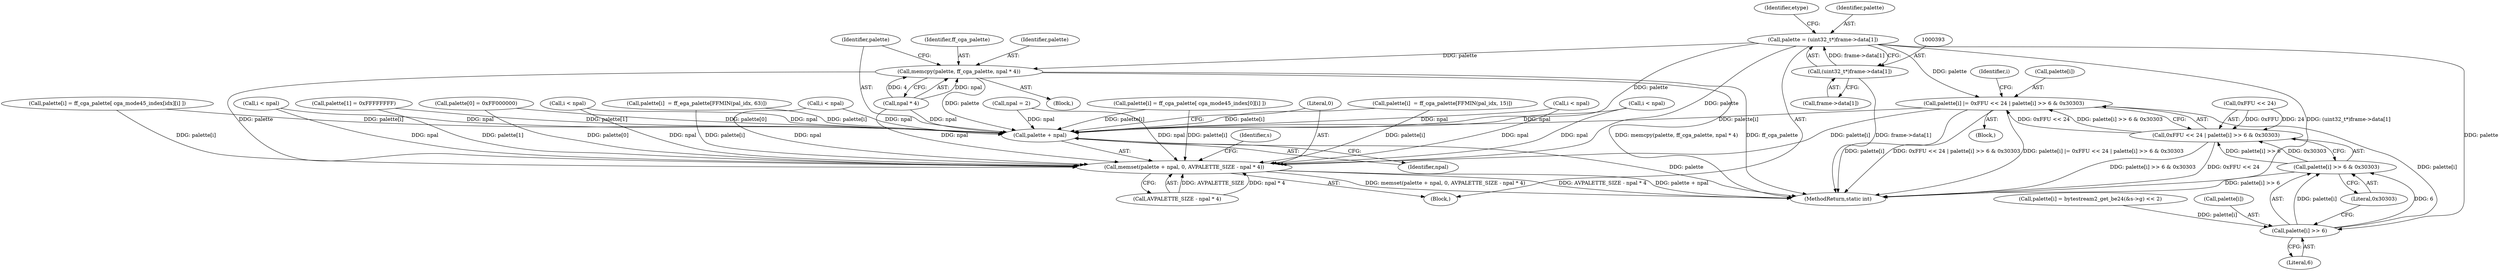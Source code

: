 digraph "0_FFmpeg_8c2ea3030af7b40a3c4275696fb5c76cdb80950a@pointer" {
"1000390" [label="(Call,palette = (uint32_t*)frame->data[1])"];
"1000392" [label="(Call,(uint32_t*)frame->data[1])"];
"1000561" [label="(Call,palette[i] |= 0xFFU << 24 | palette[i] >> 6 & 0x30303)"];
"1000636" [label="(Call,memset(palette + npal, 0, AVPALETTE_SIZE - npal * 4))"];
"1000637" [label="(Call,palette + npal)"];
"1000570" [label="(Call,palette[i] >> 6)"];
"1000569" [label="(Call,palette[i] >> 6 & 0x30303)"];
"1000565" [label="(Call,0xFFU << 24 | palette[i] >> 6 & 0x30303)"];
"1000630" [label="(Call,memcpy(palette, ff_cga_palette, npal * 4))"];
"1000633" [label="(Call,npal * 4)"];
"1000500" [label="(Call,i < npal)"];
"1000586" [label="(Call,palette[0] = 0xFF000000)"];
"1000562" [label="(Call,palette[i])"];
"1000631" [label="(Identifier,palette)"];
"1000436" [label="(Call,palette[i] = ff_cga_palette[ cga_mode45_index[idx][i] ])"];
"1000636" [label="(Call,memset(palette + npal, 0, AVPALETTE_SIZE - npal * 4))"];
"1000609" [label="(Call,i < npal)"];
"1000591" [label="(Call,palette[1] = 0xFFFFFFFF)"];
"1000462" [label="(Call,i < npal)"];
"1000105" [label="(Block,)"];
"1000392" [label="(Call,(uint32_t*)frame->data[1])"];
"1000630" [label="(Call,memcpy(palette, ff_cga_palette, npal * 4))"];
"1000402" [label="(Identifier,etype)"];
"1000639" [label="(Identifier,npal)"];
"1000544" [label="(Call,i < npal)"];
"1000394" [label="(Call,frame->data[1])"];
"1000431" [label="(Call,i < npal)"];
"1000550" [label="(Call,palette[i] = bytestream2_get_be24(&s->g) << 2)"];
"1000637" [label="(Call,palette + npal)"];
"1000514" [label="(Call,palette[i]  = ff_ega_palette[FFMIN(pal_idx, 63)])"];
"1000548" [label="(Identifier,i)"];
"1000566" [label="(Call,0xFFU << 24)"];
"1000583" [label="(Call,npal = 2)"];
"1000565" [label="(Call,0xFFU << 24 | palette[i] >> 6 & 0x30303)"];
"1000390" [label="(Call,palette = (uint32_t*)frame->data[1])"];
"1000574" [label="(Literal,6)"];
"1000641" [label="(Call,AVPALETTE_SIZE - npal * 4)"];
"1000638" [label="(Identifier,palette)"];
"1000569" [label="(Call,palette[i] >> 6 & 0x30303)"];
"1000570" [label="(Call,palette[i] >> 6)"];
"1000571" [label="(Call,palette[i])"];
"1000575" [label="(Literal,0x30303)"];
"1000632" [label="(Identifier,ff_cga_palette)"];
"1000391" [label="(Identifier,palette)"];
"1000931" [label="(MethodReturn,static int)"];
"1000549" [label="(Block,)"];
"1000626" [label="(Block,)"];
"1000614" [label="(Call,palette[i] = ff_cga_palette[ cga_mode45_index[0][i] ])"];
"1000640" [label="(Literal,0)"];
"1000561" [label="(Call,palette[i] |= 0xFFU << 24 | palette[i] >> 6 & 0x30303)"];
"1000476" [label="(Call,palette[i]  = ff_cga_palette[FFMIN(pal_idx, 15)])"];
"1000649" [label="(Identifier,s)"];
"1000390" -> "1000105"  [label="AST: "];
"1000390" -> "1000392"  [label="CFG: "];
"1000391" -> "1000390"  [label="AST: "];
"1000392" -> "1000390"  [label="AST: "];
"1000402" -> "1000390"  [label="CFG: "];
"1000390" -> "1000931"  [label="DDG: (uint32_t*)frame->data[1]"];
"1000392" -> "1000390"  [label="DDG: frame->data[1]"];
"1000390" -> "1000561"  [label="DDG: palette"];
"1000390" -> "1000570"  [label="DDG: palette"];
"1000390" -> "1000630"  [label="DDG: palette"];
"1000390" -> "1000636"  [label="DDG: palette"];
"1000390" -> "1000637"  [label="DDG: palette"];
"1000392" -> "1000394"  [label="CFG: "];
"1000393" -> "1000392"  [label="AST: "];
"1000394" -> "1000392"  [label="AST: "];
"1000392" -> "1000931"  [label="DDG: frame->data[1]"];
"1000561" -> "1000549"  [label="AST: "];
"1000561" -> "1000565"  [label="CFG: "];
"1000562" -> "1000561"  [label="AST: "];
"1000565" -> "1000561"  [label="AST: "];
"1000548" -> "1000561"  [label="CFG: "];
"1000561" -> "1000931"  [label="DDG: palette[i]"];
"1000561" -> "1000931"  [label="DDG: 0xFFU << 24 | palette[i] >> 6 & 0x30303"];
"1000561" -> "1000931"  [label="DDG: palette[i] |= 0xFFU << 24 | palette[i] >> 6 & 0x30303"];
"1000570" -> "1000561"  [label="DDG: palette[i]"];
"1000565" -> "1000561"  [label="DDG: 0xFFU << 24"];
"1000565" -> "1000561"  [label="DDG: palette[i] >> 6 & 0x30303"];
"1000561" -> "1000636"  [label="DDG: palette[i]"];
"1000561" -> "1000637"  [label="DDG: palette[i]"];
"1000636" -> "1000105"  [label="AST: "];
"1000636" -> "1000641"  [label="CFG: "];
"1000637" -> "1000636"  [label="AST: "];
"1000640" -> "1000636"  [label="AST: "];
"1000641" -> "1000636"  [label="AST: "];
"1000649" -> "1000636"  [label="CFG: "];
"1000636" -> "1000931"  [label="DDG: AVPALETTE_SIZE - npal * 4"];
"1000636" -> "1000931"  [label="DDG: palette + npal"];
"1000636" -> "1000931"  [label="DDG: memset(palette + npal, 0, AVPALETTE_SIZE - npal * 4)"];
"1000436" -> "1000636"  [label="DDG: palette[i]"];
"1000630" -> "1000636"  [label="DDG: palette"];
"1000591" -> "1000636"  [label="DDG: palette[1]"];
"1000514" -> "1000636"  [label="DDG: palette[i]"];
"1000586" -> "1000636"  [label="DDG: palette[0]"];
"1000614" -> "1000636"  [label="DDG: palette[i]"];
"1000476" -> "1000636"  [label="DDG: palette[i]"];
"1000544" -> "1000636"  [label="DDG: npal"];
"1000583" -> "1000636"  [label="DDG: npal"];
"1000609" -> "1000636"  [label="DDG: npal"];
"1000500" -> "1000636"  [label="DDG: npal"];
"1000633" -> "1000636"  [label="DDG: npal"];
"1000431" -> "1000636"  [label="DDG: npal"];
"1000462" -> "1000636"  [label="DDG: npal"];
"1000641" -> "1000636"  [label="DDG: AVPALETTE_SIZE"];
"1000641" -> "1000636"  [label="DDG: npal * 4"];
"1000637" -> "1000639"  [label="CFG: "];
"1000638" -> "1000637"  [label="AST: "];
"1000639" -> "1000637"  [label="AST: "];
"1000640" -> "1000637"  [label="CFG: "];
"1000637" -> "1000931"  [label="DDG: palette"];
"1000436" -> "1000637"  [label="DDG: palette[i]"];
"1000630" -> "1000637"  [label="DDG: palette"];
"1000591" -> "1000637"  [label="DDG: palette[1]"];
"1000514" -> "1000637"  [label="DDG: palette[i]"];
"1000586" -> "1000637"  [label="DDG: palette[0]"];
"1000614" -> "1000637"  [label="DDG: palette[i]"];
"1000476" -> "1000637"  [label="DDG: palette[i]"];
"1000544" -> "1000637"  [label="DDG: npal"];
"1000583" -> "1000637"  [label="DDG: npal"];
"1000609" -> "1000637"  [label="DDG: npal"];
"1000500" -> "1000637"  [label="DDG: npal"];
"1000633" -> "1000637"  [label="DDG: npal"];
"1000431" -> "1000637"  [label="DDG: npal"];
"1000462" -> "1000637"  [label="DDG: npal"];
"1000570" -> "1000569"  [label="AST: "];
"1000570" -> "1000574"  [label="CFG: "];
"1000571" -> "1000570"  [label="AST: "];
"1000574" -> "1000570"  [label="AST: "];
"1000575" -> "1000570"  [label="CFG: "];
"1000570" -> "1000569"  [label="DDG: palette[i]"];
"1000570" -> "1000569"  [label="DDG: 6"];
"1000550" -> "1000570"  [label="DDG: palette[i]"];
"1000569" -> "1000565"  [label="AST: "];
"1000569" -> "1000575"  [label="CFG: "];
"1000575" -> "1000569"  [label="AST: "];
"1000565" -> "1000569"  [label="CFG: "];
"1000569" -> "1000931"  [label="DDG: palette[i] >> 6"];
"1000569" -> "1000565"  [label="DDG: palette[i] >> 6"];
"1000569" -> "1000565"  [label="DDG: 0x30303"];
"1000566" -> "1000565"  [label="AST: "];
"1000565" -> "1000931"  [label="DDG: palette[i] >> 6 & 0x30303"];
"1000565" -> "1000931"  [label="DDG: 0xFFU << 24"];
"1000566" -> "1000565"  [label="DDG: 0xFFU"];
"1000566" -> "1000565"  [label="DDG: 24"];
"1000630" -> "1000626"  [label="AST: "];
"1000630" -> "1000633"  [label="CFG: "];
"1000631" -> "1000630"  [label="AST: "];
"1000632" -> "1000630"  [label="AST: "];
"1000633" -> "1000630"  [label="AST: "];
"1000638" -> "1000630"  [label="CFG: "];
"1000630" -> "1000931"  [label="DDG: memcpy(palette, ff_cga_palette, npal * 4)"];
"1000630" -> "1000931"  [label="DDG: ff_cga_palette"];
"1000633" -> "1000630"  [label="DDG: npal"];
"1000633" -> "1000630"  [label="DDG: 4"];
}
